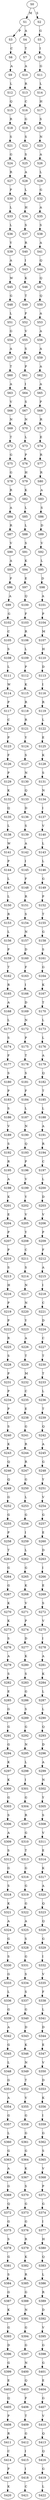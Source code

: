 strict digraph  {
	S0 -> S1 [ label = M ];
	S0 -> S2 [ label = S ];
	S1 -> S3 [ label = P ];
	S1 -> S4 [ label = A ];
	S2 -> S5 [ label = G ];
	S3 -> S6 [ label = C ];
	S4 -> S7 [ label = T ];
	S5 -> S8 [ label = I ];
	S6 -> S9 [ label = A ];
	S7 -> S10 [ label = A ];
	S8 -> S11 [ label = G ];
	S9 -> S12 [ label = L ];
	S10 -> S13 [ label = R ];
	S11 -> S14 [ label = L ];
	S12 -> S15 [ label = Q ];
	S13 -> S16 [ label = C ];
	S14 -> S17 [ label = H ];
	S15 -> S18 [ label = R ];
	S16 -> S19 [ label = G ];
	S17 -> S20 [ label = S ];
	S18 -> S21 [ label = S ];
	S19 -> S22 [ label = S ];
	S20 -> S23 [ label = N ];
	S21 -> S24 [ label = G ];
	S22 -> S25 [ label = S ];
	S23 -> S26 [ label = A ];
	S24 -> S27 [ label = R ];
	S25 -> S28 [ label = A ];
	S26 -> S29 [ label = L ];
	S27 -> S30 [ label = P ];
	S28 -> S31 [ label = L ];
	S29 -> S32 [ label = G ];
	S30 -> S33 [ label = L ];
	S31 -> S34 [ label = H ];
	S32 -> S35 [ label = A ];
	S33 -> S36 [ label = L ];
	S34 -> S37 [ label = S ];
	S35 -> S38 [ label = S ];
	S36 -> S39 [ label = Y ];
	S37 -> S40 [ label = R ];
	S38 -> S41 [ label = A ];
	S39 -> S42 [ label = A ];
	S40 -> S43 [ label = I ];
	S41 -> S44 [ label = Q ];
	S42 -> S45 [ label = W ];
	S43 -> S46 [ label = K ];
	S44 -> S47 [ label = Q ];
	S45 -> S48 [ label = G ];
	S46 -> S49 [ label = T ];
	S47 -> S50 [ label = Q ];
	S48 -> S51 [ label = L ];
	S49 -> S52 [ label = F ];
	S50 -> S53 [ label = A ];
	S51 -> S54 [ label = G ];
	S52 -> S55 [ label = V ];
	S53 -> S56 [ label = A ];
	S54 -> S57 [ label = A ];
	S55 -> S58 [ label = S ];
	S56 -> S59 [ label = A ];
	S57 -> S60 [ label = T ];
	S58 -> S61 [ label = P ];
	S59 -> S62 [ label = A ];
	S60 -> S63 [ label = A ];
	S61 -> S64 [ label = I ];
	S62 -> S65 [ label = A ];
	S63 -> S66 [ label = V ];
	S64 -> S67 [ label = S ];
	S65 -> S68 [ label = P ];
	S66 -> S69 [ label = N ];
	S67 -> S70 [ label = N ];
	S68 -> S71 [ label = R ];
	S69 -> S72 [ label = T ];
	S70 -> S73 [ label = L ];
	S71 -> S74 [ label = E ];
	S72 -> S75 [ label = G ];
	S73 -> S76 [ label = P ];
	S74 -> S77 [ label = R ];
	S75 -> S78 [ label = G ];
	S76 -> S79 [ label = H ];
	S77 -> S80 [ label = R ];
	S78 -> S81 [ label = R ];
	S79 -> S82 [ label = K ];
	S80 -> S83 [ label = A ];
	S81 -> S84 [ label = A ];
	S82 -> S85 [ label = L ];
	S83 -> S86 [ label = S ];
	S84 -> S87 [ label = R ];
	S85 -> S88 [ label = L ];
	S86 -> S89 [ label = D ];
	S87 -> S90 [ label = V ];
	S88 -> S91 [ label = S ];
	S89 -> S92 [ label = V ];
	S90 -> S93 [ label = A ];
	S91 -> S94 [ label = K ];
	S92 -> S95 [ label = L ];
	S93 -> S96 [ label = F ];
	S94 -> S97 [ label = E ];
	S95 -> S98 [ label = D ];
	S96 -> S99 [ label = A ];
	S97 -> S100 [ label = Q ];
	S98 -> S101 [ label = A ];
	S99 -> S102 [ label = G ];
	S100 -> S103 [ label = F ];
	S101 -> S104 [ label = P ];
	S102 -> S105 [ label = C ];
	S103 -> S106 [ label = R ];
	S104 -> S107 [ label = M ];
	S105 -> S108 [ label = S ];
	S106 -> S109 [ label = L ];
	S107 -> S110 [ label = H ];
	S108 -> S111 [ label = L ];
	S109 -> S112 [ label = P ];
	S110 -> S113 [ label = D ];
	S111 -> S114 [ label = W ];
	S112 -> S115 [ label = K ];
	S113 -> S116 [ label = I ];
	S114 -> S117 [ label = P ];
	S115 -> S118 [ label = R ];
	S116 -> S119 [ label = R ];
	S117 -> S120 [ label = C ];
	S118 -> S121 [ label = R ];
	S119 -> S122 [ label = L ];
	S120 -> S123 [ label = P ];
	S121 -> S124 [ label = Y ];
	S122 -> S125 [ label = E ];
	S123 -> S126 [ label = F ];
	S124 -> S127 [ label = S ];
	S125 -> S128 [ label = K ];
	S126 -> S129 [ label = P ];
	S127 -> S130 [ label = N ];
	S128 -> S131 [ label = S ];
	S129 -> S132 [ label = K ];
	S130 -> S133 [ label = Q ];
	S131 -> S134 [ label = N ];
	S132 -> S135 [ label = Q ];
	S133 -> S136 [ label = D ];
	S134 -> S137 [ label = I ];
	S135 -> S138 [ label = L ];
	S136 -> S139 [ label = S ];
	S137 -> S140 [ label = V ];
	S138 -> S141 [ label = W ];
	S139 -> S142 [ label = A ];
	S140 -> S143 [ label = L ];
	S141 -> S144 [ label = P ];
	S142 -> S145 [ label = I ];
	S143 -> S146 [ label = L ];
	S144 -> S147 [ label = L ];
	S145 -> S148 [ label = F ];
	S146 -> S149 [ label = G ];
	S147 -> S150 [ label = L ];
	S148 -> S151 [ label = R ];
	S149 -> S152 [ label = P ];
	S150 -> S153 [ label = R ];
	S151 -> S154 [ label = S ];
	S152 -> S155 [ label = T ];
	S153 -> S156 [ label = L ];
	S154 -> S157 [ label = N ];
	S155 -> S158 [ label = G ];
	S156 -> S159 [ label = P ];
	S157 -> S160 [ label = D ];
	S158 -> S161 [ label = S ];
	S159 -> S162 [ label = T ];
	S160 -> S163 [ label = F ];
	S161 -> S164 [ label = G ];
	S162 -> S165 [ label = R ];
	S163 -> S166 [ label = I ];
	S164 -> S167 [ label = K ];
	S165 -> S168 [ label = A ];
	S166 -> S169 [ label = D ];
	S167 -> S170 [ label = T ];
	S168 -> S171 [ label = L ];
	S169 -> S172 [ label = N ];
	S170 -> S173 [ label = L ];
	S171 -> S174 [ label = S ];
	S172 -> S175 [ label = P ];
	S173 -> S176 [ label = L ];
	S174 -> S177 [ label = F ];
	S175 -> S178 [ label = T ];
	S176 -> S179 [ label = A ];
	S177 -> S180 [ label = S ];
	S178 -> S181 [ label = S ];
	S179 -> S182 [ label = Q ];
	S180 -> S183 [ label = P ];
	S181 -> S184 [ label = F ];
	S182 -> S185 [ label = T ];
	S183 -> S186 [ label = S ];
	S184 -> S187 [ label = L ];
	S185 -> S188 [ label = L ];
	S186 -> S189 [ label = V ];
	S187 -> S190 [ label = N ];
	S188 -> S191 [ label = A ];
	S189 -> S192 [ label = S ];
	S190 -> S193 [ label = Q ];
	S191 -> S194 [ label = R ];
	S192 -> S195 [ label = R ];
	S193 -> S196 [ label = P ];
	S194 -> S197 [ label = C ];
	S195 -> S198 [ label = A ];
	S196 -> S199 [ label = V ];
	S197 -> S200 [ label = L ];
	S198 -> S201 [ label = K ];
	S199 -> S202 [ label = Y ];
	S200 -> S203 [ label = D ];
	S201 -> S204 [ label = E ];
	S202 -> S205 [ label = V ];
	S203 -> S206 [ label = V ];
	S204 -> S207 [ label = P ];
	S205 -> S208 [ label = Y ];
	S206 -> S209 [ label = P ];
	S207 -> S210 [ label = P ];
	S208 -> S211 [ label = C ];
	S209 -> S212 [ label = F ];
	S210 -> S213 [ label = S ];
	S211 -> S214 [ label = S ];
	S212 -> S215 [ label = A ];
	S213 -> S216 [ label = H ];
	S214 -> S217 [ label = N ];
	S215 -> S218 [ label = I ];
	S216 -> S219 [ label = P ];
	S217 -> S220 [ label = N ];
	S218 -> S221 [ label = C ];
	S219 -> S222 [ label = P ];
	S220 -> S223 [ label = Y ];
	S221 -> S224 [ label = D ];
	S222 -> S225 [ label = R ];
	S223 -> S226 [ label = A ];
	S224 -> S227 [ label = C ];
	S225 -> S228 [ label = S ];
	S226 -> S229 [ label = T ];
	S227 -> S230 [ label = T ];
	S228 -> S231 [ label = P ];
	S229 -> S232 [ label = M ];
	S230 -> S233 [ label = T ];
	S231 -> S234 [ label = P ];
	S232 -> S235 [ label = C ];
	S233 -> S236 [ label = L ];
	S234 -> S237 [ label = P ];
	S235 -> S238 [ label = E ];
	S236 -> S239 [ label = T ];
	S237 -> S240 [ label = S ];
	S238 -> S241 [ label = G ];
	S239 -> S242 [ label = Q ];
	S240 -> S243 [ label = K ];
	S241 -> S244 [ label = R ];
	S242 -> S245 [ label = A ];
	S243 -> S246 [ label = Q ];
	S244 -> S247 [ label = R ];
	S245 -> S248 [ label = G ];
	S246 -> S249 [ label = Q ];
	S247 -> S250 [ label = G ];
	S248 -> S251 [ label = Y ];
	S249 -> S252 [ label = G ];
	S250 -> S253 [ label = L ];
	S251 -> S254 [ label = V ];
	S252 -> S255 [ label = G ];
	S253 -> S256 [ label = G ];
	S254 -> S257 [ label = G ];
	S255 -> S258 [ label = P ];
	S256 -> S259 [ label = I ];
	S257 -> S260 [ label = E ];
	S258 -> S261 [ label = T ];
	S259 -> S262 [ label = L ];
	S260 -> S263 [ label = D ];
	S261 -> S264 [ label = G ];
	S262 -> S265 [ label = G ];
	S263 -> S266 [ label = I ];
	S264 -> S267 [ label = G ];
	S265 -> S268 [ label = K ];
	S266 -> S269 [ label = E ];
	S267 -> S270 [ label = K ];
	S268 -> S271 [ label = V ];
	S269 -> S272 [ label = S ];
	S270 -> S273 [ label = K ];
	S271 -> S274 [ label = P ];
	S272 -> S275 [ label = V ];
	S273 -> S276 [ label = S ];
	S274 -> S277 [ label = D ];
	S275 -> S278 [ label = I ];
	S276 -> S279 [ label = A ];
	S277 -> S280 [ label = K ];
	S278 -> S281 [ label = A ];
	S279 -> S282 [ label = S ];
	S280 -> S283 [ label = S ];
	S281 -> S284 [ label = K ];
	S282 -> S285 [ label = E ];
	S283 -> S286 [ label = G ];
	S284 -> S287 [ label = L ];
	S285 -> S288 [ label = G ];
	S286 -> S289 [ label = S ];
	S287 -> S290 [ label = L ];
	S288 -> S291 [ label = G ];
	S289 -> S292 [ label = G ];
	S290 -> S293 [ label = Q ];
	S291 -> S294 [ label = G ];
	S292 -> S295 [ label = N ];
	S293 -> S296 [ label = D ];
	S294 -> S297 [ label = K ];
	S295 -> S298 [ label = L ];
	S296 -> S299 [ label = A ];
	S297 -> S300 [ label = K ];
	S298 -> S301 [ label = I ];
	S299 -> S302 [ label = N ];
	S300 -> S303 [ label = G ];
	S301 -> S304 [ label = G ];
	S302 -> S305 [ label = Y ];
	S303 -> S306 [ label = S ];
	S304 -> S307 [ label = R ];
	S305 -> S308 [ label = S ];
	S306 -> S309 [ label = A ];
	S307 -> S310 [ label = G ];
	S308 -> S311 [ label = V ];
	S309 -> S312 [ label = S ];
	S310 -> S313 [ label = T ];
	S311 -> S314 [ label = E ];
	S312 -> S315 [ label = G ];
	S313 -> S316 [ label = G ];
	S314 -> S317 [ label = K ];
	S315 -> S318 [ label = S ];
	S316 -> S319 [ label = G ];
	S317 -> S320 [ label = A ];
	S318 -> S321 [ label = K ];
	S319 -> S322 [ label = G ];
	S320 -> S323 [ label = Q ];
	S321 -> S324 [ label = A ];
	S322 -> S325 [ label = A ];
	S323 -> S326 [ label = Q ];
	S324 -> S327 [ label = G ];
	S325 -> S328 [ label = S ];
	S326 -> S329 [ label = G ];
	S327 -> S330 [ label = S ];
	S328 -> S331 [ label = G ];
	S329 -> S332 [ label = I ];
	S330 -> S333 [ label = G ];
	S331 -> S334 [ label = S ];
	S332 -> S335 [ label = V ];
	S333 -> S336 [ label = L ];
	S334 -> S337 [ label = S ];
	S335 -> S338 [ label = F ];
	S336 -> S339 [ label = G ];
	S337 -> S340 [ label = G ];
	S338 -> S341 [ label = L ];
	S339 -> S342 [ label = A ];
	S340 -> S343 [ label = D ];
	S341 -> S344 [ label = D ];
	S342 -> S345 [ label = G ];
	S343 -> S346 [ label = K ];
	S344 -> S347 [ label = E ];
	S345 -> S348 [ label = L ];
	S346 -> S349 [ label = N ];
	S347 -> S350 [ label = V ];
	S348 -> S351 [ label = G ];
	S349 -> S352 [ label = T ];
	S350 -> S353 [ label = D ];
	S351 -> S354 [ label = A ];
	S352 -> S355 [ label = V ];
	S353 -> S356 [ label = K ];
	S354 -> S357 [ label = G ];
	S355 -> S358 [ label = G ];
	S356 -> S359 [ label = I ];
	S357 -> S360 [ label = L ];
	S358 -> S361 [ label = G ];
	S359 -> S362 [ label = G ];
	S360 -> S363 [ label = G ];
	S361 -> S364 [ label = G ];
	S362 -> S365 [ label = S ];
	S363 -> S366 [ label = A ];
	S364 -> S367 [ label = K ];
	S365 -> S368 [ label = V ];
	S366 -> S369 [ label = G ];
	S367 -> S370 [ label = S ];
	S368 -> S371 [ label = P ];
	S369 -> S372 [ label = Q ];
	S370 -> S373 [ label = G ];
	S371 -> S374 [ label = G ];
	S372 -> S375 [ label = G ];
	S373 -> S376 [ label = G ];
	S374 -> S377 [ label = I ];
	S375 -> S378 [ label = S ];
	S376 -> S379 [ label = R ];
	S377 -> S380 [ label = H ];
	S378 -> S381 [ label = G ];
	S379 -> S382 [ label = K ];
	S380 -> S383 [ label = Q ];
	S381 -> S384 [ label = S ];
	S382 -> S385 [ label = R ];
	S383 -> S386 [ label = L ];
	S384 -> S387 [ label = G ];
	S385 -> S388 [ label = G ];
	S386 -> S389 [ label = R ];
	S387 -> S390 [ label = K ];
	S388 -> S391 [ label = N ];
	S389 -> S392 [ label = D ];
	S390 -> S393 [ label = G ];
	S391 -> S394 [ label = G ];
	S392 -> S395 [ label = V ];
	S393 -> S396 [ label = D ];
	S394 -> S397 [ label = G ];
	S395 -> S398 [ label = G ];
	S396 -> S399 [ label = G ];
	S397 -> S400 [ label = N ];
	S398 -> S401 [ label = G ];
	S399 -> S402 [ label = E ];
	S400 -> S403 [ label = Q ];
	S401 -> S404 [ label = E ];
	S402 -> S405 [ label = Q ];
	S403 -> S406 [ label = F ];
	S404 -> S407 [ label = G ];
	S405 -> S408 [ label = P ];
	S406 -> S409 [ label = T ];
	S407 -> S410 [ label = V ];
	S408 -> S411 [ label = R ];
	S409 -> S412 [ label = G ];
	S410 -> S413 [ label = Q ];
	S411 -> S414 [ label = C ];
	S412 -> S415 [ label = I ];
	S413 -> S416 [ label = Q ];
	S414 -> S417 [ label = P ];
	S415 -> S418 [ label = I ];
	S416 -> S419 [ label = G ];
	S417 -> S420 [ label = K ];
	S418 -> S421 [ label = C ];
	S419 -> S422 [ label = L ];
}
